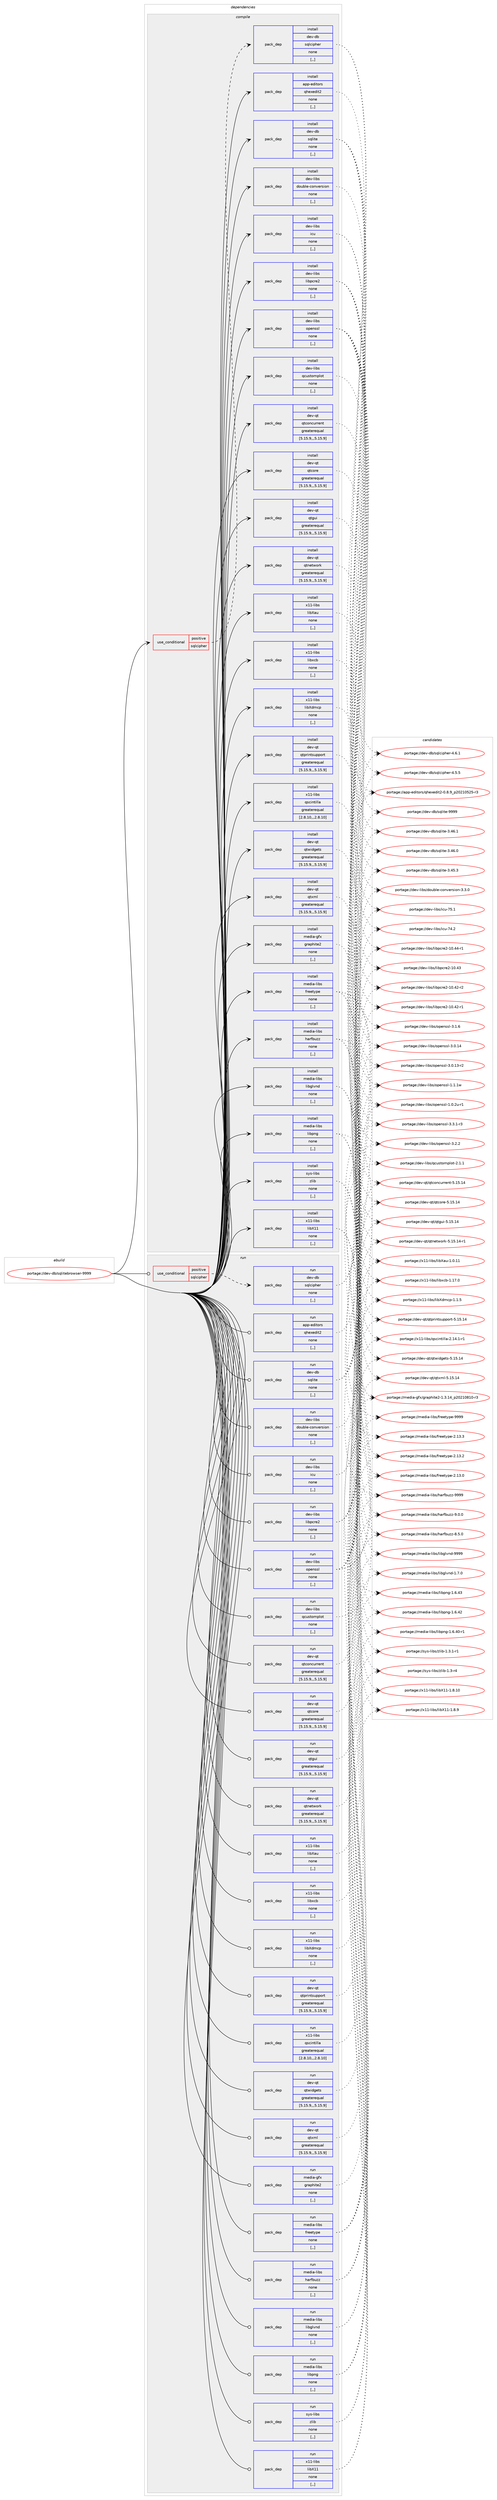 digraph prolog {

# *************
# Graph options
# *************

newrank=true;
concentrate=true;
compound=true;
graph [rankdir=LR,fontname=Helvetica,fontsize=10,ranksep=1.5];#, ranksep=2.5, nodesep=0.2];
edge  [arrowhead=vee];
node  [fontname=Helvetica,fontsize=10];

# **********
# The ebuild
# **********

subgraph cluster_leftcol {
color=gray;
label=<<i>ebuild</i>>;
id [label="portage://dev-db/sqlitebrowser-9999", color=red, width=4, href="../dev-db/sqlitebrowser-9999.svg"];
}

# ****************
# The dependencies
# ****************

subgraph cluster_midcol {
color=gray;
label=<<i>dependencies</i>>;
subgraph cluster_compile {
fillcolor="#eeeeee";
style=filled;
label=<<i>compile</i>>;
subgraph cond148992 {
dependency565095 [label=<<TABLE BORDER="0" CELLBORDER="1" CELLSPACING="0" CELLPADDING="4"><TR><TD ROWSPAN="3" CELLPADDING="10">use_conditional</TD></TR><TR><TD>positive</TD></TR><TR><TD>sqlcipher</TD></TR></TABLE>>, shape=none, color=red];
subgraph pack411555 {
dependency565096 [label=<<TABLE BORDER="0" CELLBORDER="1" CELLSPACING="0" CELLPADDING="4" WIDTH="220"><TR><TD ROWSPAN="6" CELLPADDING="30">pack_dep</TD></TR><TR><TD WIDTH="110">install</TD></TR><TR><TD>dev-db</TD></TR><TR><TD>sqlcipher</TD></TR><TR><TD>none</TD></TR><TR><TD>[,,]</TD></TR></TABLE>>, shape=none, color=blue];
}
dependency565095:e -> dependency565096:w [weight=20,style="dashed",arrowhead="vee"];
}
id:e -> dependency565095:w [weight=20,style="solid",arrowhead="vee"];
subgraph pack411556 {
dependency565097 [label=<<TABLE BORDER="0" CELLBORDER="1" CELLSPACING="0" CELLPADDING="4" WIDTH="220"><TR><TD ROWSPAN="6" CELLPADDING="30">pack_dep</TD></TR><TR><TD WIDTH="110">install</TD></TR><TR><TD>app-editors</TD></TR><TR><TD>qhexedit2</TD></TR><TR><TD>none</TD></TR><TR><TD>[,,]</TD></TR></TABLE>>, shape=none, color=blue];
}
id:e -> dependency565097:w [weight=20,style="solid",arrowhead="vee"];
subgraph pack411557 {
dependency565098 [label=<<TABLE BORDER="0" CELLBORDER="1" CELLSPACING="0" CELLPADDING="4" WIDTH="220"><TR><TD ROWSPAN="6" CELLPADDING="30">pack_dep</TD></TR><TR><TD WIDTH="110">install</TD></TR><TR><TD>dev-db</TD></TR><TR><TD>sqlite</TD></TR><TR><TD>none</TD></TR><TR><TD>[,,]</TD></TR></TABLE>>, shape=none, color=blue];
}
id:e -> dependency565098:w [weight=20,style="solid",arrowhead="vee"];
subgraph pack411558 {
dependency565099 [label=<<TABLE BORDER="0" CELLBORDER="1" CELLSPACING="0" CELLPADDING="4" WIDTH="220"><TR><TD ROWSPAN="6" CELLPADDING="30">pack_dep</TD></TR><TR><TD WIDTH="110">install</TD></TR><TR><TD>dev-libs</TD></TR><TR><TD>double-conversion</TD></TR><TR><TD>none</TD></TR><TR><TD>[,,]</TD></TR></TABLE>>, shape=none, color=blue];
}
id:e -> dependency565099:w [weight=20,style="solid",arrowhead="vee"];
subgraph pack411559 {
dependency565100 [label=<<TABLE BORDER="0" CELLBORDER="1" CELLSPACING="0" CELLPADDING="4" WIDTH="220"><TR><TD ROWSPAN="6" CELLPADDING="30">pack_dep</TD></TR><TR><TD WIDTH="110">install</TD></TR><TR><TD>dev-libs</TD></TR><TR><TD>icu</TD></TR><TR><TD>none</TD></TR><TR><TD>[,,]</TD></TR></TABLE>>, shape=none, color=blue];
}
id:e -> dependency565100:w [weight=20,style="solid",arrowhead="vee"];
subgraph pack411560 {
dependency565101 [label=<<TABLE BORDER="0" CELLBORDER="1" CELLSPACING="0" CELLPADDING="4" WIDTH="220"><TR><TD ROWSPAN="6" CELLPADDING="30">pack_dep</TD></TR><TR><TD WIDTH="110">install</TD></TR><TR><TD>dev-libs</TD></TR><TR><TD>libpcre2</TD></TR><TR><TD>none</TD></TR><TR><TD>[,,]</TD></TR></TABLE>>, shape=none, color=blue];
}
id:e -> dependency565101:w [weight=20,style="solid",arrowhead="vee"];
subgraph pack411561 {
dependency565102 [label=<<TABLE BORDER="0" CELLBORDER="1" CELLSPACING="0" CELLPADDING="4" WIDTH="220"><TR><TD ROWSPAN="6" CELLPADDING="30">pack_dep</TD></TR><TR><TD WIDTH="110">install</TD></TR><TR><TD>dev-libs</TD></TR><TR><TD>openssl</TD></TR><TR><TD>none</TD></TR><TR><TD>[,,]</TD></TR></TABLE>>, shape=none, color=blue];
}
id:e -> dependency565102:w [weight=20,style="solid",arrowhead="vee"];
subgraph pack411562 {
dependency565103 [label=<<TABLE BORDER="0" CELLBORDER="1" CELLSPACING="0" CELLPADDING="4" WIDTH="220"><TR><TD ROWSPAN="6" CELLPADDING="30">pack_dep</TD></TR><TR><TD WIDTH="110">install</TD></TR><TR><TD>dev-libs</TD></TR><TR><TD>qcustomplot</TD></TR><TR><TD>none</TD></TR><TR><TD>[,,]</TD></TR></TABLE>>, shape=none, color=blue];
}
id:e -> dependency565103:w [weight=20,style="solid",arrowhead="vee"];
subgraph pack411563 {
dependency565104 [label=<<TABLE BORDER="0" CELLBORDER="1" CELLSPACING="0" CELLPADDING="4" WIDTH="220"><TR><TD ROWSPAN="6" CELLPADDING="30">pack_dep</TD></TR><TR><TD WIDTH="110">install</TD></TR><TR><TD>dev-qt</TD></TR><TR><TD>qtconcurrent</TD></TR><TR><TD>greaterequal</TD></TR><TR><TD>[5.15.9,,,5.15.9]</TD></TR></TABLE>>, shape=none, color=blue];
}
id:e -> dependency565104:w [weight=20,style="solid",arrowhead="vee"];
subgraph pack411564 {
dependency565105 [label=<<TABLE BORDER="0" CELLBORDER="1" CELLSPACING="0" CELLPADDING="4" WIDTH="220"><TR><TD ROWSPAN="6" CELLPADDING="30">pack_dep</TD></TR><TR><TD WIDTH="110">install</TD></TR><TR><TD>dev-qt</TD></TR><TR><TD>qtcore</TD></TR><TR><TD>greaterequal</TD></TR><TR><TD>[5.15.9,,,5.15.9]</TD></TR></TABLE>>, shape=none, color=blue];
}
id:e -> dependency565105:w [weight=20,style="solid",arrowhead="vee"];
subgraph pack411565 {
dependency565106 [label=<<TABLE BORDER="0" CELLBORDER="1" CELLSPACING="0" CELLPADDING="4" WIDTH="220"><TR><TD ROWSPAN="6" CELLPADDING="30">pack_dep</TD></TR><TR><TD WIDTH="110">install</TD></TR><TR><TD>dev-qt</TD></TR><TR><TD>qtgui</TD></TR><TR><TD>greaterequal</TD></TR><TR><TD>[5.15.9,,,5.15.9]</TD></TR></TABLE>>, shape=none, color=blue];
}
id:e -> dependency565106:w [weight=20,style="solid",arrowhead="vee"];
subgraph pack411566 {
dependency565107 [label=<<TABLE BORDER="0" CELLBORDER="1" CELLSPACING="0" CELLPADDING="4" WIDTH="220"><TR><TD ROWSPAN="6" CELLPADDING="30">pack_dep</TD></TR><TR><TD WIDTH="110">install</TD></TR><TR><TD>dev-qt</TD></TR><TR><TD>qtnetwork</TD></TR><TR><TD>greaterequal</TD></TR><TR><TD>[5.15.9,,,5.15.9]</TD></TR></TABLE>>, shape=none, color=blue];
}
id:e -> dependency565107:w [weight=20,style="solid",arrowhead="vee"];
subgraph pack411567 {
dependency565108 [label=<<TABLE BORDER="0" CELLBORDER="1" CELLSPACING="0" CELLPADDING="4" WIDTH="220"><TR><TD ROWSPAN="6" CELLPADDING="30">pack_dep</TD></TR><TR><TD WIDTH="110">install</TD></TR><TR><TD>dev-qt</TD></TR><TR><TD>qtprintsupport</TD></TR><TR><TD>greaterequal</TD></TR><TR><TD>[5.15.9,,,5.15.9]</TD></TR></TABLE>>, shape=none, color=blue];
}
id:e -> dependency565108:w [weight=20,style="solid",arrowhead="vee"];
subgraph pack411568 {
dependency565109 [label=<<TABLE BORDER="0" CELLBORDER="1" CELLSPACING="0" CELLPADDING="4" WIDTH="220"><TR><TD ROWSPAN="6" CELLPADDING="30">pack_dep</TD></TR><TR><TD WIDTH="110">install</TD></TR><TR><TD>dev-qt</TD></TR><TR><TD>qtwidgets</TD></TR><TR><TD>greaterequal</TD></TR><TR><TD>[5.15.9,,,5.15.9]</TD></TR></TABLE>>, shape=none, color=blue];
}
id:e -> dependency565109:w [weight=20,style="solid",arrowhead="vee"];
subgraph pack411569 {
dependency565110 [label=<<TABLE BORDER="0" CELLBORDER="1" CELLSPACING="0" CELLPADDING="4" WIDTH="220"><TR><TD ROWSPAN="6" CELLPADDING="30">pack_dep</TD></TR><TR><TD WIDTH="110">install</TD></TR><TR><TD>dev-qt</TD></TR><TR><TD>qtxml</TD></TR><TR><TD>greaterequal</TD></TR><TR><TD>[5.15.9,,,5.15.9]</TD></TR></TABLE>>, shape=none, color=blue];
}
id:e -> dependency565110:w [weight=20,style="solid",arrowhead="vee"];
subgraph pack411570 {
dependency565111 [label=<<TABLE BORDER="0" CELLBORDER="1" CELLSPACING="0" CELLPADDING="4" WIDTH="220"><TR><TD ROWSPAN="6" CELLPADDING="30">pack_dep</TD></TR><TR><TD WIDTH="110">install</TD></TR><TR><TD>media-gfx</TD></TR><TR><TD>graphite2</TD></TR><TR><TD>none</TD></TR><TR><TD>[,,]</TD></TR></TABLE>>, shape=none, color=blue];
}
id:e -> dependency565111:w [weight=20,style="solid",arrowhead="vee"];
subgraph pack411571 {
dependency565112 [label=<<TABLE BORDER="0" CELLBORDER="1" CELLSPACING="0" CELLPADDING="4" WIDTH="220"><TR><TD ROWSPAN="6" CELLPADDING="30">pack_dep</TD></TR><TR><TD WIDTH="110">install</TD></TR><TR><TD>media-libs</TD></TR><TR><TD>freetype</TD></TR><TR><TD>none</TD></TR><TR><TD>[,,]</TD></TR></TABLE>>, shape=none, color=blue];
}
id:e -> dependency565112:w [weight=20,style="solid",arrowhead="vee"];
subgraph pack411572 {
dependency565113 [label=<<TABLE BORDER="0" CELLBORDER="1" CELLSPACING="0" CELLPADDING="4" WIDTH="220"><TR><TD ROWSPAN="6" CELLPADDING="30">pack_dep</TD></TR><TR><TD WIDTH="110">install</TD></TR><TR><TD>media-libs</TD></TR><TR><TD>harfbuzz</TD></TR><TR><TD>none</TD></TR><TR><TD>[,,]</TD></TR></TABLE>>, shape=none, color=blue];
}
id:e -> dependency565113:w [weight=20,style="solid",arrowhead="vee"];
subgraph pack411573 {
dependency565114 [label=<<TABLE BORDER="0" CELLBORDER="1" CELLSPACING="0" CELLPADDING="4" WIDTH="220"><TR><TD ROWSPAN="6" CELLPADDING="30">pack_dep</TD></TR><TR><TD WIDTH="110">install</TD></TR><TR><TD>media-libs</TD></TR><TR><TD>libglvnd</TD></TR><TR><TD>none</TD></TR><TR><TD>[,,]</TD></TR></TABLE>>, shape=none, color=blue];
}
id:e -> dependency565114:w [weight=20,style="solid",arrowhead="vee"];
subgraph pack411574 {
dependency565115 [label=<<TABLE BORDER="0" CELLBORDER="1" CELLSPACING="0" CELLPADDING="4" WIDTH="220"><TR><TD ROWSPAN="6" CELLPADDING="30">pack_dep</TD></TR><TR><TD WIDTH="110">install</TD></TR><TR><TD>media-libs</TD></TR><TR><TD>libpng</TD></TR><TR><TD>none</TD></TR><TR><TD>[,,]</TD></TR></TABLE>>, shape=none, color=blue];
}
id:e -> dependency565115:w [weight=20,style="solid",arrowhead="vee"];
subgraph pack411575 {
dependency565116 [label=<<TABLE BORDER="0" CELLBORDER="1" CELLSPACING="0" CELLPADDING="4" WIDTH="220"><TR><TD ROWSPAN="6" CELLPADDING="30">pack_dep</TD></TR><TR><TD WIDTH="110">install</TD></TR><TR><TD>sys-libs</TD></TR><TR><TD>zlib</TD></TR><TR><TD>none</TD></TR><TR><TD>[,,]</TD></TR></TABLE>>, shape=none, color=blue];
}
id:e -> dependency565116:w [weight=20,style="solid",arrowhead="vee"];
subgraph pack411576 {
dependency565117 [label=<<TABLE BORDER="0" CELLBORDER="1" CELLSPACING="0" CELLPADDING="4" WIDTH="220"><TR><TD ROWSPAN="6" CELLPADDING="30">pack_dep</TD></TR><TR><TD WIDTH="110">install</TD></TR><TR><TD>x11-libs</TD></TR><TR><TD>libX11</TD></TR><TR><TD>none</TD></TR><TR><TD>[,,]</TD></TR></TABLE>>, shape=none, color=blue];
}
id:e -> dependency565117:w [weight=20,style="solid",arrowhead="vee"];
subgraph pack411577 {
dependency565118 [label=<<TABLE BORDER="0" CELLBORDER="1" CELLSPACING="0" CELLPADDING="4" WIDTH="220"><TR><TD ROWSPAN="6" CELLPADDING="30">pack_dep</TD></TR><TR><TD WIDTH="110">install</TD></TR><TR><TD>x11-libs</TD></TR><TR><TD>libXau</TD></TR><TR><TD>none</TD></TR><TR><TD>[,,]</TD></TR></TABLE>>, shape=none, color=blue];
}
id:e -> dependency565118:w [weight=20,style="solid",arrowhead="vee"];
subgraph pack411578 {
dependency565119 [label=<<TABLE BORDER="0" CELLBORDER="1" CELLSPACING="0" CELLPADDING="4" WIDTH="220"><TR><TD ROWSPAN="6" CELLPADDING="30">pack_dep</TD></TR><TR><TD WIDTH="110">install</TD></TR><TR><TD>x11-libs</TD></TR><TR><TD>libXdmcp</TD></TR><TR><TD>none</TD></TR><TR><TD>[,,]</TD></TR></TABLE>>, shape=none, color=blue];
}
id:e -> dependency565119:w [weight=20,style="solid",arrowhead="vee"];
subgraph pack411579 {
dependency565120 [label=<<TABLE BORDER="0" CELLBORDER="1" CELLSPACING="0" CELLPADDING="4" WIDTH="220"><TR><TD ROWSPAN="6" CELLPADDING="30">pack_dep</TD></TR><TR><TD WIDTH="110">install</TD></TR><TR><TD>x11-libs</TD></TR><TR><TD>libxcb</TD></TR><TR><TD>none</TD></TR><TR><TD>[,,]</TD></TR></TABLE>>, shape=none, color=blue];
}
id:e -> dependency565120:w [weight=20,style="solid",arrowhead="vee"];
subgraph pack411580 {
dependency565121 [label=<<TABLE BORDER="0" CELLBORDER="1" CELLSPACING="0" CELLPADDING="4" WIDTH="220"><TR><TD ROWSPAN="6" CELLPADDING="30">pack_dep</TD></TR><TR><TD WIDTH="110">install</TD></TR><TR><TD>x11-libs</TD></TR><TR><TD>qscintilla</TD></TR><TR><TD>greaterequal</TD></TR><TR><TD>[2.8.10,,,2.8.10]</TD></TR></TABLE>>, shape=none, color=blue];
}
id:e -> dependency565121:w [weight=20,style="solid",arrowhead="vee"];
}
subgraph cluster_compileandrun {
fillcolor="#eeeeee";
style=filled;
label=<<i>compile and run</i>>;
}
subgraph cluster_run {
fillcolor="#eeeeee";
style=filled;
label=<<i>run</i>>;
subgraph cond148993 {
dependency565122 [label=<<TABLE BORDER="0" CELLBORDER="1" CELLSPACING="0" CELLPADDING="4"><TR><TD ROWSPAN="3" CELLPADDING="10">use_conditional</TD></TR><TR><TD>positive</TD></TR><TR><TD>sqlcipher</TD></TR></TABLE>>, shape=none, color=red];
subgraph pack411581 {
dependency565123 [label=<<TABLE BORDER="0" CELLBORDER="1" CELLSPACING="0" CELLPADDING="4" WIDTH="220"><TR><TD ROWSPAN="6" CELLPADDING="30">pack_dep</TD></TR><TR><TD WIDTH="110">run</TD></TR><TR><TD>dev-db</TD></TR><TR><TD>sqlcipher</TD></TR><TR><TD>none</TD></TR><TR><TD>[,,]</TD></TR></TABLE>>, shape=none, color=blue];
}
dependency565122:e -> dependency565123:w [weight=20,style="dashed",arrowhead="vee"];
}
id:e -> dependency565122:w [weight=20,style="solid",arrowhead="odot"];
subgraph pack411582 {
dependency565124 [label=<<TABLE BORDER="0" CELLBORDER="1" CELLSPACING="0" CELLPADDING="4" WIDTH="220"><TR><TD ROWSPAN="6" CELLPADDING="30">pack_dep</TD></TR><TR><TD WIDTH="110">run</TD></TR><TR><TD>app-editors</TD></TR><TR><TD>qhexedit2</TD></TR><TR><TD>none</TD></TR><TR><TD>[,,]</TD></TR></TABLE>>, shape=none, color=blue];
}
id:e -> dependency565124:w [weight=20,style="solid",arrowhead="odot"];
subgraph pack411583 {
dependency565125 [label=<<TABLE BORDER="0" CELLBORDER="1" CELLSPACING="0" CELLPADDING="4" WIDTH="220"><TR><TD ROWSPAN="6" CELLPADDING="30">pack_dep</TD></TR><TR><TD WIDTH="110">run</TD></TR><TR><TD>dev-db</TD></TR><TR><TD>sqlite</TD></TR><TR><TD>none</TD></TR><TR><TD>[,,]</TD></TR></TABLE>>, shape=none, color=blue];
}
id:e -> dependency565125:w [weight=20,style="solid",arrowhead="odot"];
subgraph pack411584 {
dependency565126 [label=<<TABLE BORDER="0" CELLBORDER="1" CELLSPACING="0" CELLPADDING="4" WIDTH="220"><TR><TD ROWSPAN="6" CELLPADDING="30">pack_dep</TD></TR><TR><TD WIDTH="110">run</TD></TR><TR><TD>dev-libs</TD></TR><TR><TD>double-conversion</TD></TR><TR><TD>none</TD></TR><TR><TD>[,,]</TD></TR></TABLE>>, shape=none, color=blue];
}
id:e -> dependency565126:w [weight=20,style="solid",arrowhead="odot"];
subgraph pack411585 {
dependency565127 [label=<<TABLE BORDER="0" CELLBORDER="1" CELLSPACING="0" CELLPADDING="4" WIDTH="220"><TR><TD ROWSPAN="6" CELLPADDING="30">pack_dep</TD></TR><TR><TD WIDTH="110">run</TD></TR><TR><TD>dev-libs</TD></TR><TR><TD>icu</TD></TR><TR><TD>none</TD></TR><TR><TD>[,,]</TD></TR></TABLE>>, shape=none, color=blue];
}
id:e -> dependency565127:w [weight=20,style="solid",arrowhead="odot"];
subgraph pack411586 {
dependency565128 [label=<<TABLE BORDER="0" CELLBORDER="1" CELLSPACING="0" CELLPADDING="4" WIDTH="220"><TR><TD ROWSPAN="6" CELLPADDING="30">pack_dep</TD></TR><TR><TD WIDTH="110">run</TD></TR><TR><TD>dev-libs</TD></TR><TR><TD>libpcre2</TD></TR><TR><TD>none</TD></TR><TR><TD>[,,]</TD></TR></TABLE>>, shape=none, color=blue];
}
id:e -> dependency565128:w [weight=20,style="solid",arrowhead="odot"];
subgraph pack411587 {
dependency565129 [label=<<TABLE BORDER="0" CELLBORDER="1" CELLSPACING="0" CELLPADDING="4" WIDTH="220"><TR><TD ROWSPAN="6" CELLPADDING="30">pack_dep</TD></TR><TR><TD WIDTH="110">run</TD></TR><TR><TD>dev-libs</TD></TR><TR><TD>openssl</TD></TR><TR><TD>none</TD></TR><TR><TD>[,,]</TD></TR></TABLE>>, shape=none, color=blue];
}
id:e -> dependency565129:w [weight=20,style="solid",arrowhead="odot"];
subgraph pack411588 {
dependency565130 [label=<<TABLE BORDER="0" CELLBORDER="1" CELLSPACING="0" CELLPADDING="4" WIDTH="220"><TR><TD ROWSPAN="6" CELLPADDING="30">pack_dep</TD></TR><TR><TD WIDTH="110">run</TD></TR><TR><TD>dev-libs</TD></TR><TR><TD>qcustomplot</TD></TR><TR><TD>none</TD></TR><TR><TD>[,,]</TD></TR></TABLE>>, shape=none, color=blue];
}
id:e -> dependency565130:w [weight=20,style="solid",arrowhead="odot"];
subgraph pack411589 {
dependency565131 [label=<<TABLE BORDER="0" CELLBORDER="1" CELLSPACING="0" CELLPADDING="4" WIDTH="220"><TR><TD ROWSPAN="6" CELLPADDING="30">pack_dep</TD></TR><TR><TD WIDTH="110">run</TD></TR><TR><TD>dev-qt</TD></TR><TR><TD>qtconcurrent</TD></TR><TR><TD>greaterequal</TD></TR><TR><TD>[5.15.9,,,5.15.9]</TD></TR></TABLE>>, shape=none, color=blue];
}
id:e -> dependency565131:w [weight=20,style="solid",arrowhead="odot"];
subgraph pack411590 {
dependency565132 [label=<<TABLE BORDER="0" CELLBORDER="1" CELLSPACING="0" CELLPADDING="4" WIDTH="220"><TR><TD ROWSPAN="6" CELLPADDING="30">pack_dep</TD></TR><TR><TD WIDTH="110">run</TD></TR><TR><TD>dev-qt</TD></TR><TR><TD>qtcore</TD></TR><TR><TD>greaterequal</TD></TR><TR><TD>[5.15.9,,,5.15.9]</TD></TR></TABLE>>, shape=none, color=blue];
}
id:e -> dependency565132:w [weight=20,style="solid",arrowhead="odot"];
subgraph pack411591 {
dependency565133 [label=<<TABLE BORDER="0" CELLBORDER="1" CELLSPACING="0" CELLPADDING="4" WIDTH="220"><TR><TD ROWSPAN="6" CELLPADDING="30">pack_dep</TD></TR><TR><TD WIDTH="110">run</TD></TR><TR><TD>dev-qt</TD></TR><TR><TD>qtgui</TD></TR><TR><TD>greaterequal</TD></TR><TR><TD>[5.15.9,,,5.15.9]</TD></TR></TABLE>>, shape=none, color=blue];
}
id:e -> dependency565133:w [weight=20,style="solid",arrowhead="odot"];
subgraph pack411592 {
dependency565134 [label=<<TABLE BORDER="0" CELLBORDER="1" CELLSPACING="0" CELLPADDING="4" WIDTH="220"><TR><TD ROWSPAN="6" CELLPADDING="30">pack_dep</TD></TR><TR><TD WIDTH="110">run</TD></TR><TR><TD>dev-qt</TD></TR><TR><TD>qtnetwork</TD></TR><TR><TD>greaterequal</TD></TR><TR><TD>[5.15.9,,,5.15.9]</TD></TR></TABLE>>, shape=none, color=blue];
}
id:e -> dependency565134:w [weight=20,style="solid",arrowhead="odot"];
subgraph pack411593 {
dependency565135 [label=<<TABLE BORDER="0" CELLBORDER="1" CELLSPACING="0" CELLPADDING="4" WIDTH="220"><TR><TD ROWSPAN="6" CELLPADDING="30">pack_dep</TD></TR><TR><TD WIDTH="110">run</TD></TR><TR><TD>dev-qt</TD></TR><TR><TD>qtprintsupport</TD></TR><TR><TD>greaterequal</TD></TR><TR><TD>[5.15.9,,,5.15.9]</TD></TR></TABLE>>, shape=none, color=blue];
}
id:e -> dependency565135:w [weight=20,style="solid",arrowhead="odot"];
subgraph pack411594 {
dependency565136 [label=<<TABLE BORDER="0" CELLBORDER="1" CELLSPACING="0" CELLPADDING="4" WIDTH="220"><TR><TD ROWSPAN="6" CELLPADDING="30">pack_dep</TD></TR><TR><TD WIDTH="110">run</TD></TR><TR><TD>dev-qt</TD></TR><TR><TD>qtwidgets</TD></TR><TR><TD>greaterequal</TD></TR><TR><TD>[5.15.9,,,5.15.9]</TD></TR></TABLE>>, shape=none, color=blue];
}
id:e -> dependency565136:w [weight=20,style="solid",arrowhead="odot"];
subgraph pack411595 {
dependency565137 [label=<<TABLE BORDER="0" CELLBORDER="1" CELLSPACING="0" CELLPADDING="4" WIDTH="220"><TR><TD ROWSPAN="6" CELLPADDING="30">pack_dep</TD></TR><TR><TD WIDTH="110">run</TD></TR><TR><TD>dev-qt</TD></TR><TR><TD>qtxml</TD></TR><TR><TD>greaterequal</TD></TR><TR><TD>[5.15.9,,,5.15.9]</TD></TR></TABLE>>, shape=none, color=blue];
}
id:e -> dependency565137:w [weight=20,style="solid",arrowhead="odot"];
subgraph pack411596 {
dependency565138 [label=<<TABLE BORDER="0" CELLBORDER="1" CELLSPACING="0" CELLPADDING="4" WIDTH="220"><TR><TD ROWSPAN="6" CELLPADDING="30">pack_dep</TD></TR><TR><TD WIDTH="110">run</TD></TR><TR><TD>media-gfx</TD></TR><TR><TD>graphite2</TD></TR><TR><TD>none</TD></TR><TR><TD>[,,]</TD></TR></TABLE>>, shape=none, color=blue];
}
id:e -> dependency565138:w [weight=20,style="solid",arrowhead="odot"];
subgraph pack411597 {
dependency565139 [label=<<TABLE BORDER="0" CELLBORDER="1" CELLSPACING="0" CELLPADDING="4" WIDTH="220"><TR><TD ROWSPAN="6" CELLPADDING="30">pack_dep</TD></TR><TR><TD WIDTH="110">run</TD></TR><TR><TD>media-libs</TD></TR><TR><TD>freetype</TD></TR><TR><TD>none</TD></TR><TR><TD>[,,]</TD></TR></TABLE>>, shape=none, color=blue];
}
id:e -> dependency565139:w [weight=20,style="solid",arrowhead="odot"];
subgraph pack411598 {
dependency565140 [label=<<TABLE BORDER="0" CELLBORDER="1" CELLSPACING="0" CELLPADDING="4" WIDTH="220"><TR><TD ROWSPAN="6" CELLPADDING="30">pack_dep</TD></TR><TR><TD WIDTH="110">run</TD></TR><TR><TD>media-libs</TD></TR><TR><TD>harfbuzz</TD></TR><TR><TD>none</TD></TR><TR><TD>[,,]</TD></TR></TABLE>>, shape=none, color=blue];
}
id:e -> dependency565140:w [weight=20,style="solid",arrowhead="odot"];
subgraph pack411599 {
dependency565141 [label=<<TABLE BORDER="0" CELLBORDER="1" CELLSPACING="0" CELLPADDING="4" WIDTH="220"><TR><TD ROWSPAN="6" CELLPADDING="30">pack_dep</TD></TR><TR><TD WIDTH="110">run</TD></TR><TR><TD>media-libs</TD></TR><TR><TD>libglvnd</TD></TR><TR><TD>none</TD></TR><TR><TD>[,,]</TD></TR></TABLE>>, shape=none, color=blue];
}
id:e -> dependency565141:w [weight=20,style="solid",arrowhead="odot"];
subgraph pack411600 {
dependency565142 [label=<<TABLE BORDER="0" CELLBORDER="1" CELLSPACING="0" CELLPADDING="4" WIDTH="220"><TR><TD ROWSPAN="6" CELLPADDING="30">pack_dep</TD></TR><TR><TD WIDTH="110">run</TD></TR><TR><TD>media-libs</TD></TR><TR><TD>libpng</TD></TR><TR><TD>none</TD></TR><TR><TD>[,,]</TD></TR></TABLE>>, shape=none, color=blue];
}
id:e -> dependency565142:w [weight=20,style="solid",arrowhead="odot"];
subgraph pack411601 {
dependency565143 [label=<<TABLE BORDER="0" CELLBORDER="1" CELLSPACING="0" CELLPADDING="4" WIDTH="220"><TR><TD ROWSPAN="6" CELLPADDING="30">pack_dep</TD></TR><TR><TD WIDTH="110">run</TD></TR><TR><TD>sys-libs</TD></TR><TR><TD>zlib</TD></TR><TR><TD>none</TD></TR><TR><TD>[,,]</TD></TR></TABLE>>, shape=none, color=blue];
}
id:e -> dependency565143:w [weight=20,style="solid",arrowhead="odot"];
subgraph pack411602 {
dependency565144 [label=<<TABLE BORDER="0" CELLBORDER="1" CELLSPACING="0" CELLPADDING="4" WIDTH="220"><TR><TD ROWSPAN="6" CELLPADDING="30">pack_dep</TD></TR><TR><TD WIDTH="110">run</TD></TR><TR><TD>x11-libs</TD></TR><TR><TD>libX11</TD></TR><TR><TD>none</TD></TR><TR><TD>[,,]</TD></TR></TABLE>>, shape=none, color=blue];
}
id:e -> dependency565144:w [weight=20,style="solid",arrowhead="odot"];
subgraph pack411603 {
dependency565145 [label=<<TABLE BORDER="0" CELLBORDER="1" CELLSPACING="0" CELLPADDING="4" WIDTH="220"><TR><TD ROWSPAN="6" CELLPADDING="30">pack_dep</TD></TR><TR><TD WIDTH="110">run</TD></TR><TR><TD>x11-libs</TD></TR><TR><TD>libXau</TD></TR><TR><TD>none</TD></TR><TR><TD>[,,]</TD></TR></TABLE>>, shape=none, color=blue];
}
id:e -> dependency565145:w [weight=20,style="solid",arrowhead="odot"];
subgraph pack411604 {
dependency565146 [label=<<TABLE BORDER="0" CELLBORDER="1" CELLSPACING="0" CELLPADDING="4" WIDTH="220"><TR><TD ROWSPAN="6" CELLPADDING="30">pack_dep</TD></TR><TR><TD WIDTH="110">run</TD></TR><TR><TD>x11-libs</TD></TR><TR><TD>libXdmcp</TD></TR><TR><TD>none</TD></TR><TR><TD>[,,]</TD></TR></TABLE>>, shape=none, color=blue];
}
id:e -> dependency565146:w [weight=20,style="solid",arrowhead="odot"];
subgraph pack411605 {
dependency565147 [label=<<TABLE BORDER="0" CELLBORDER="1" CELLSPACING="0" CELLPADDING="4" WIDTH="220"><TR><TD ROWSPAN="6" CELLPADDING="30">pack_dep</TD></TR><TR><TD WIDTH="110">run</TD></TR><TR><TD>x11-libs</TD></TR><TR><TD>libxcb</TD></TR><TR><TD>none</TD></TR><TR><TD>[,,]</TD></TR></TABLE>>, shape=none, color=blue];
}
id:e -> dependency565147:w [weight=20,style="solid",arrowhead="odot"];
subgraph pack411606 {
dependency565148 [label=<<TABLE BORDER="0" CELLBORDER="1" CELLSPACING="0" CELLPADDING="4" WIDTH="220"><TR><TD ROWSPAN="6" CELLPADDING="30">pack_dep</TD></TR><TR><TD WIDTH="110">run</TD></TR><TR><TD>x11-libs</TD></TR><TR><TD>qscintilla</TD></TR><TR><TD>greaterequal</TD></TR><TR><TD>[2.8.10,,,2.8.10]</TD></TR></TABLE>>, shape=none, color=blue];
}
id:e -> dependency565148:w [weight=20,style="solid",arrowhead="odot"];
}
}

# **************
# The candidates
# **************

subgraph cluster_choices {
rank=same;
color=gray;
label=<<i>candidates</i>>;

subgraph choice411555 {
color=black;
nodesep=1;
choice10010111845100984711511310899105112104101114455246544649 [label="portage://dev-db/sqlcipher-4.6.1", color=red, width=4,href="../dev-db/sqlcipher-4.6.1.svg"];
choice10010111845100984711511310899105112104101114455246534653 [label="portage://dev-db/sqlcipher-4.5.5", color=red, width=4,href="../dev-db/sqlcipher-4.5.5.svg"];
dependency565096:e -> choice10010111845100984711511310899105112104101114455246544649:w [style=dotted,weight="100"];
dependency565096:e -> choice10010111845100984711511310899105112104101114455246534653:w [style=dotted,weight="100"];
}
subgraph choice411556 {
color=black;
nodesep=1;
choice971121124510110010511611111411547113104101120101100105116504548465646579511250485049485350534511451 [label="portage://app-editors/qhexedit2-0.8.9_p20210525-r3", color=red, width=4,href="../app-editors/qhexedit2-0.8.9_p20210525-r3.svg"];
dependency565097:e -> choice971121124510110010511611111411547113104101120101100105116504548465646579511250485049485350534511451:w [style=dotted,weight="100"];
}
subgraph choice411557 {
color=black;
nodesep=1;
choice1001011184510098471151131081051161014557575757 [label="portage://dev-db/sqlite-9999", color=red, width=4,href="../dev-db/sqlite-9999.svg"];
choice10010111845100984711511310810511610145514652544649 [label="portage://dev-db/sqlite-3.46.1", color=red, width=4,href="../dev-db/sqlite-3.46.1.svg"];
choice10010111845100984711511310810511610145514652544648 [label="portage://dev-db/sqlite-3.46.0", color=red, width=4,href="../dev-db/sqlite-3.46.0.svg"];
choice10010111845100984711511310810511610145514652534651 [label="portage://dev-db/sqlite-3.45.3", color=red, width=4,href="../dev-db/sqlite-3.45.3.svg"];
dependency565098:e -> choice1001011184510098471151131081051161014557575757:w [style=dotted,weight="100"];
dependency565098:e -> choice10010111845100984711511310810511610145514652544649:w [style=dotted,weight="100"];
dependency565098:e -> choice10010111845100984711511310810511610145514652544648:w [style=dotted,weight="100"];
dependency565098:e -> choice10010111845100984711511310810511610145514652534651:w [style=dotted,weight="100"];
}
subgraph choice411558 {
color=black;
nodesep=1;
choice100101118451081059811547100111117981081014599111110118101114115105111110455146514648 [label="portage://dev-libs/double-conversion-3.3.0", color=red, width=4,href="../dev-libs/double-conversion-3.3.0.svg"];
dependency565099:e -> choice100101118451081059811547100111117981081014599111110118101114115105111110455146514648:w [style=dotted,weight="100"];
}
subgraph choice411559 {
color=black;
nodesep=1;
choice100101118451081059811547105991174555534649 [label="portage://dev-libs/icu-75.1", color=red, width=4,href="../dev-libs/icu-75.1.svg"];
choice100101118451081059811547105991174555524650 [label="portage://dev-libs/icu-74.2", color=red, width=4,href="../dev-libs/icu-74.2.svg"];
dependency565100:e -> choice100101118451081059811547105991174555534649:w [style=dotted,weight="100"];
dependency565100:e -> choice100101118451081059811547105991174555524650:w [style=dotted,weight="100"];
}
subgraph choice411560 {
color=black;
nodesep=1;
choice1001011184510810598115471081059811299114101504549484652524511449 [label="portage://dev-libs/libpcre2-10.44-r1", color=red, width=4,href="../dev-libs/libpcre2-10.44-r1.svg"];
choice100101118451081059811547108105981129911410150454948465251 [label="portage://dev-libs/libpcre2-10.43", color=red, width=4,href="../dev-libs/libpcre2-10.43.svg"];
choice1001011184510810598115471081059811299114101504549484652504511450 [label="portage://dev-libs/libpcre2-10.42-r2", color=red, width=4,href="../dev-libs/libpcre2-10.42-r2.svg"];
choice1001011184510810598115471081059811299114101504549484652504511449 [label="portage://dev-libs/libpcre2-10.42-r1", color=red, width=4,href="../dev-libs/libpcre2-10.42-r1.svg"];
dependency565101:e -> choice1001011184510810598115471081059811299114101504549484652524511449:w [style=dotted,weight="100"];
dependency565101:e -> choice100101118451081059811547108105981129911410150454948465251:w [style=dotted,weight="100"];
dependency565101:e -> choice1001011184510810598115471081059811299114101504549484652504511450:w [style=dotted,weight="100"];
dependency565101:e -> choice1001011184510810598115471081059811299114101504549484652504511449:w [style=dotted,weight="100"];
}
subgraph choice411561 {
color=black;
nodesep=1;
choice1001011184510810598115471111121011101151151084551465146494511451 [label="portage://dev-libs/openssl-3.3.1-r3", color=red, width=4,href="../dev-libs/openssl-3.3.1-r3.svg"];
choice100101118451081059811547111112101110115115108455146504650 [label="portage://dev-libs/openssl-3.2.2", color=red, width=4,href="../dev-libs/openssl-3.2.2.svg"];
choice100101118451081059811547111112101110115115108455146494654 [label="portage://dev-libs/openssl-3.1.6", color=red, width=4,href="../dev-libs/openssl-3.1.6.svg"];
choice10010111845108105981154711111210111011511510845514648464952 [label="portage://dev-libs/openssl-3.0.14", color=red, width=4,href="../dev-libs/openssl-3.0.14.svg"];
choice100101118451081059811547111112101110115115108455146484649514511450 [label="portage://dev-libs/openssl-3.0.13-r2", color=red, width=4,href="../dev-libs/openssl-3.0.13-r2.svg"];
choice100101118451081059811547111112101110115115108454946494649119 [label="portage://dev-libs/openssl-1.1.1w", color=red, width=4,href="../dev-libs/openssl-1.1.1w.svg"];
choice1001011184510810598115471111121011101151151084549464846501174511449 [label="portage://dev-libs/openssl-1.0.2u-r1", color=red, width=4,href="../dev-libs/openssl-1.0.2u-r1.svg"];
dependency565102:e -> choice1001011184510810598115471111121011101151151084551465146494511451:w [style=dotted,weight="100"];
dependency565102:e -> choice100101118451081059811547111112101110115115108455146504650:w [style=dotted,weight="100"];
dependency565102:e -> choice100101118451081059811547111112101110115115108455146494654:w [style=dotted,weight="100"];
dependency565102:e -> choice10010111845108105981154711111210111011511510845514648464952:w [style=dotted,weight="100"];
dependency565102:e -> choice100101118451081059811547111112101110115115108455146484649514511450:w [style=dotted,weight="100"];
dependency565102:e -> choice100101118451081059811547111112101110115115108454946494649119:w [style=dotted,weight="100"];
dependency565102:e -> choice1001011184510810598115471111121011101151151084549464846501174511449:w [style=dotted,weight="100"];
}
subgraph choice411562 {
color=black;
nodesep=1;
choice10010111845108105981154711399117115116111109112108111116455046494649 [label="portage://dev-libs/qcustomplot-2.1.1", color=red, width=4,href="../dev-libs/qcustomplot-2.1.1.svg"];
dependency565103:e -> choice10010111845108105981154711399117115116111109112108111116455046494649:w [style=dotted,weight="100"];
}
subgraph choice411563 {
color=black;
nodesep=1;
choice100101118451131164711311699111110991171141141011101164553464953464952 [label="portage://dev-qt/qtconcurrent-5.15.14", color=red, width=4,href="../dev-qt/qtconcurrent-5.15.14.svg"];
dependency565104:e -> choice100101118451131164711311699111110991171141141011101164553464953464952:w [style=dotted,weight="100"];
}
subgraph choice411564 {
color=black;
nodesep=1;
choice1001011184511311647113116991111141014553464953464952 [label="portage://dev-qt/qtcore-5.15.14", color=red, width=4,href="../dev-qt/qtcore-5.15.14.svg"];
dependency565105:e -> choice1001011184511311647113116991111141014553464953464952:w [style=dotted,weight="100"];
}
subgraph choice411565 {
color=black;
nodesep=1;
choice10010111845113116471131161031171054553464953464952 [label="portage://dev-qt/qtgui-5.15.14", color=red, width=4,href="../dev-qt/qtgui-5.15.14.svg"];
dependency565106:e -> choice10010111845113116471131161031171054553464953464952:w [style=dotted,weight="100"];
}
subgraph choice411566 {
color=black;
nodesep=1;
choice100101118451131164711311611010111611911111410745534649534649524511449 [label="portage://dev-qt/qtnetwork-5.15.14-r1", color=red, width=4,href="../dev-qt/qtnetwork-5.15.14-r1.svg"];
dependency565107:e -> choice100101118451131164711311611010111611911111410745534649534649524511449:w [style=dotted,weight="100"];
}
subgraph choice411567 {
color=black;
nodesep=1;
choice10010111845113116471131161121141051101161151171121121111141164553464953464952 [label="portage://dev-qt/qtprintsupport-5.15.14", color=red, width=4,href="../dev-qt/qtprintsupport-5.15.14.svg"];
dependency565108:e -> choice10010111845113116471131161121141051101161151171121121111141164553464953464952:w [style=dotted,weight="100"];
}
subgraph choice411568 {
color=black;
nodesep=1;
choice10010111845113116471131161191051001031011161154553464953464952 [label="portage://dev-qt/qtwidgets-5.15.14", color=red, width=4,href="../dev-qt/qtwidgets-5.15.14.svg"];
dependency565109:e -> choice10010111845113116471131161191051001031011161154553464953464952:w [style=dotted,weight="100"];
}
subgraph choice411569 {
color=black;
nodesep=1;
choice10010111845113116471131161201091084553464953464952 [label="portage://dev-qt/qtxml-5.15.14", color=red, width=4,href="../dev-qt/qtxml-5.15.14.svg"];
dependency565110:e -> choice10010111845113116471131161201091084553464953464952:w [style=dotted,weight="100"];
}
subgraph choice411570 {
color=black;
nodesep=1;
choice1091011001059745103102120471031149711210410511610150454946514649529511250485049485649484511451 [label="portage://media-gfx/graphite2-1.3.14_p20210810-r3", color=red, width=4,href="../media-gfx/graphite2-1.3.14_p20210810-r3.svg"];
dependency565111:e -> choice1091011001059745103102120471031149711210410511610150454946514649529511250485049485649484511451:w [style=dotted,weight="100"];
}
subgraph choice411571 {
color=black;
nodesep=1;
choice109101100105974510810598115471021141011011161211121014557575757 [label="portage://media-libs/freetype-9999", color=red, width=4,href="../media-libs/freetype-9999.svg"];
choice1091011001059745108105981154710211410110111612111210145504649514651 [label="portage://media-libs/freetype-2.13.3", color=red, width=4,href="../media-libs/freetype-2.13.3.svg"];
choice1091011001059745108105981154710211410110111612111210145504649514650 [label="portage://media-libs/freetype-2.13.2", color=red, width=4,href="../media-libs/freetype-2.13.2.svg"];
choice1091011001059745108105981154710211410110111612111210145504649514648 [label="portage://media-libs/freetype-2.13.0", color=red, width=4,href="../media-libs/freetype-2.13.0.svg"];
dependency565112:e -> choice109101100105974510810598115471021141011011161211121014557575757:w [style=dotted,weight="100"];
dependency565112:e -> choice1091011001059745108105981154710211410110111612111210145504649514651:w [style=dotted,weight="100"];
dependency565112:e -> choice1091011001059745108105981154710211410110111612111210145504649514650:w [style=dotted,weight="100"];
dependency565112:e -> choice1091011001059745108105981154710211410110111612111210145504649514648:w [style=dotted,weight="100"];
}
subgraph choice411572 {
color=black;
nodesep=1;
choice1091011001059745108105981154710497114102981171221224557575757 [label="portage://media-libs/harfbuzz-9999", color=red, width=4,href="../media-libs/harfbuzz-9999.svg"];
choice109101100105974510810598115471049711410298117122122455746484648 [label="portage://media-libs/harfbuzz-9.0.0", color=red, width=4,href="../media-libs/harfbuzz-9.0.0.svg"];
choice109101100105974510810598115471049711410298117122122455646534648 [label="portage://media-libs/harfbuzz-8.5.0", color=red, width=4,href="../media-libs/harfbuzz-8.5.0.svg"];
dependency565113:e -> choice1091011001059745108105981154710497114102981171221224557575757:w [style=dotted,weight="100"];
dependency565113:e -> choice109101100105974510810598115471049711410298117122122455746484648:w [style=dotted,weight="100"];
dependency565113:e -> choice109101100105974510810598115471049711410298117122122455646534648:w [style=dotted,weight="100"];
}
subgraph choice411573 {
color=black;
nodesep=1;
choice10910110010597451081059811547108105981031081181101004557575757 [label="portage://media-libs/libglvnd-9999", color=red, width=4,href="../media-libs/libglvnd-9999.svg"];
choice1091011001059745108105981154710810598103108118110100454946554648 [label="portage://media-libs/libglvnd-1.7.0", color=red, width=4,href="../media-libs/libglvnd-1.7.0.svg"];
dependency565114:e -> choice10910110010597451081059811547108105981031081181101004557575757:w [style=dotted,weight="100"];
dependency565114:e -> choice1091011001059745108105981154710810598103108118110100454946554648:w [style=dotted,weight="100"];
}
subgraph choice411574 {
color=black;
nodesep=1;
choice109101100105974510810598115471081059811211010345494654465251 [label="portage://media-libs/libpng-1.6.43", color=red, width=4,href="../media-libs/libpng-1.6.43.svg"];
choice109101100105974510810598115471081059811211010345494654465250 [label="portage://media-libs/libpng-1.6.42", color=red, width=4,href="../media-libs/libpng-1.6.42.svg"];
choice1091011001059745108105981154710810598112110103454946544652484511449 [label="portage://media-libs/libpng-1.6.40-r1", color=red, width=4,href="../media-libs/libpng-1.6.40-r1.svg"];
dependency565115:e -> choice109101100105974510810598115471081059811211010345494654465251:w [style=dotted,weight="100"];
dependency565115:e -> choice109101100105974510810598115471081059811211010345494654465250:w [style=dotted,weight="100"];
dependency565115:e -> choice1091011001059745108105981154710810598112110103454946544652484511449:w [style=dotted,weight="100"];
}
subgraph choice411575 {
color=black;
nodesep=1;
choice115121115451081059811547122108105984549465146494511449 [label="portage://sys-libs/zlib-1.3.1-r1", color=red, width=4,href="../sys-libs/zlib-1.3.1-r1.svg"];
choice11512111545108105981154712210810598454946514511452 [label="portage://sys-libs/zlib-1.3-r4", color=red, width=4,href="../sys-libs/zlib-1.3-r4.svg"];
dependency565116:e -> choice115121115451081059811547122108105984549465146494511449:w [style=dotted,weight="100"];
dependency565116:e -> choice11512111545108105981154712210810598454946514511452:w [style=dotted,weight="100"];
}
subgraph choice411576 {
color=black;
nodesep=1;
choice12049494510810598115471081059888494945494656464948 [label="portage://x11-libs/libX11-1.8.10", color=red, width=4,href="../x11-libs/libX11-1.8.10.svg"];
choice120494945108105981154710810598884949454946564657 [label="portage://x11-libs/libX11-1.8.9", color=red, width=4,href="../x11-libs/libX11-1.8.9.svg"];
dependency565117:e -> choice12049494510810598115471081059888494945494656464948:w [style=dotted,weight="100"];
dependency565117:e -> choice120494945108105981154710810598884949454946564657:w [style=dotted,weight="100"];
}
subgraph choice411577 {
color=black;
nodesep=1;
choice120494945108105981154710810598889711745494648464949 [label="portage://x11-libs/libXau-1.0.11", color=red, width=4,href="../x11-libs/libXau-1.0.11.svg"];
dependency565118:e -> choice120494945108105981154710810598889711745494648464949:w [style=dotted,weight="100"];
}
subgraph choice411578 {
color=black;
nodesep=1;
choice1204949451081059811547108105988810010999112454946494653 [label="portage://x11-libs/libXdmcp-1.1.5", color=red, width=4,href="../x11-libs/libXdmcp-1.1.5.svg"];
dependency565119:e -> choice1204949451081059811547108105988810010999112454946494653:w [style=dotted,weight="100"];
}
subgraph choice411579 {
color=black;
nodesep=1;
choice120494945108105981154710810598120999845494649554648 [label="portage://x11-libs/libxcb-1.17.0", color=red, width=4,href="../x11-libs/libxcb-1.17.0.svg"];
dependency565120:e -> choice120494945108105981154710810598120999845494649554648:w [style=dotted,weight="100"];
}
subgraph choice411580 {
color=black;
nodesep=1;
choice12049494510810598115471131159910511011610510810897455046495246494511449 [label="portage://x11-libs/qscintilla-2.14.1-r1", color=red, width=4,href="../x11-libs/qscintilla-2.14.1-r1.svg"];
dependency565121:e -> choice12049494510810598115471131159910511011610510810897455046495246494511449:w [style=dotted,weight="100"];
}
subgraph choice411581 {
color=black;
nodesep=1;
choice10010111845100984711511310899105112104101114455246544649 [label="portage://dev-db/sqlcipher-4.6.1", color=red, width=4,href="../dev-db/sqlcipher-4.6.1.svg"];
choice10010111845100984711511310899105112104101114455246534653 [label="portage://dev-db/sqlcipher-4.5.5", color=red, width=4,href="../dev-db/sqlcipher-4.5.5.svg"];
dependency565123:e -> choice10010111845100984711511310899105112104101114455246544649:w [style=dotted,weight="100"];
dependency565123:e -> choice10010111845100984711511310899105112104101114455246534653:w [style=dotted,weight="100"];
}
subgraph choice411582 {
color=black;
nodesep=1;
choice971121124510110010511611111411547113104101120101100105116504548465646579511250485049485350534511451 [label="portage://app-editors/qhexedit2-0.8.9_p20210525-r3", color=red, width=4,href="../app-editors/qhexedit2-0.8.9_p20210525-r3.svg"];
dependency565124:e -> choice971121124510110010511611111411547113104101120101100105116504548465646579511250485049485350534511451:w [style=dotted,weight="100"];
}
subgraph choice411583 {
color=black;
nodesep=1;
choice1001011184510098471151131081051161014557575757 [label="portage://dev-db/sqlite-9999", color=red, width=4,href="../dev-db/sqlite-9999.svg"];
choice10010111845100984711511310810511610145514652544649 [label="portage://dev-db/sqlite-3.46.1", color=red, width=4,href="../dev-db/sqlite-3.46.1.svg"];
choice10010111845100984711511310810511610145514652544648 [label="portage://dev-db/sqlite-3.46.0", color=red, width=4,href="../dev-db/sqlite-3.46.0.svg"];
choice10010111845100984711511310810511610145514652534651 [label="portage://dev-db/sqlite-3.45.3", color=red, width=4,href="../dev-db/sqlite-3.45.3.svg"];
dependency565125:e -> choice1001011184510098471151131081051161014557575757:w [style=dotted,weight="100"];
dependency565125:e -> choice10010111845100984711511310810511610145514652544649:w [style=dotted,weight="100"];
dependency565125:e -> choice10010111845100984711511310810511610145514652544648:w [style=dotted,weight="100"];
dependency565125:e -> choice10010111845100984711511310810511610145514652534651:w [style=dotted,weight="100"];
}
subgraph choice411584 {
color=black;
nodesep=1;
choice100101118451081059811547100111117981081014599111110118101114115105111110455146514648 [label="portage://dev-libs/double-conversion-3.3.0", color=red, width=4,href="../dev-libs/double-conversion-3.3.0.svg"];
dependency565126:e -> choice100101118451081059811547100111117981081014599111110118101114115105111110455146514648:w [style=dotted,weight="100"];
}
subgraph choice411585 {
color=black;
nodesep=1;
choice100101118451081059811547105991174555534649 [label="portage://dev-libs/icu-75.1", color=red, width=4,href="../dev-libs/icu-75.1.svg"];
choice100101118451081059811547105991174555524650 [label="portage://dev-libs/icu-74.2", color=red, width=4,href="../dev-libs/icu-74.2.svg"];
dependency565127:e -> choice100101118451081059811547105991174555534649:w [style=dotted,weight="100"];
dependency565127:e -> choice100101118451081059811547105991174555524650:w [style=dotted,weight="100"];
}
subgraph choice411586 {
color=black;
nodesep=1;
choice1001011184510810598115471081059811299114101504549484652524511449 [label="portage://dev-libs/libpcre2-10.44-r1", color=red, width=4,href="../dev-libs/libpcre2-10.44-r1.svg"];
choice100101118451081059811547108105981129911410150454948465251 [label="portage://dev-libs/libpcre2-10.43", color=red, width=4,href="../dev-libs/libpcre2-10.43.svg"];
choice1001011184510810598115471081059811299114101504549484652504511450 [label="portage://dev-libs/libpcre2-10.42-r2", color=red, width=4,href="../dev-libs/libpcre2-10.42-r2.svg"];
choice1001011184510810598115471081059811299114101504549484652504511449 [label="portage://dev-libs/libpcre2-10.42-r1", color=red, width=4,href="../dev-libs/libpcre2-10.42-r1.svg"];
dependency565128:e -> choice1001011184510810598115471081059811299114101504549484652524511449:w [style=dotted,weight="100"];
dependency565128:e -> choice100101118451081059811547108105981129911410150454948465251:w [style=dotted,weight="100"];
dependency565128:e -> choice1001011184510810598115471081059811299114101504549484652504511450:w [style=dotted,weight="100"];
dependency565128:e -> choice1001011184510810598115471081059811299114101504549484652504511449:w [style=dotted,weight="100"];
}
subgraph choice411587 {
color=black;
nodesep=1;
choice1001011184510810598115471111121011101151151084551465146494511451 [label="portage://dev-libs/openssl-3.3.1-r3", color=red, width=4,href="../dev-libs/openssl-3.3.1-r3.svg"];
choice100101118451081059811547111112101110115115108455146504650 [label="portage://dev-libs/openssl-3.2.2", color=red, width=4,href="../dev-libs/openssl-3.2.2.svg"];
choice100101118451081059811547111112101110115115108455146494654 [label="portage://dev-libs/openssl-3.1.6", color=red, width=4,href="../dev-libs/openssl-3.1.6.svg"];
choice10010111845108105981154711111210111011511510845514648464952 [label="portage://dev-libs/openssl-3.0.14", color=red, width=4,href="../dev-libs/openssl-3.0.14.svg"];
choice100101118451081059811547111112101110115115108455146484649514511450 [label="portage://dev-libs/openssl-3.0.13-r2", color=red, width=4,href="../dev-libs/openssl-3.0.13-r2.svg"];
choice100101118451081059811547111112101110115115108454946494649119 [label="portage://dev-libs/openssl-1.1.1w", color=red, width=4,href="../dev-libs/openssl-1.1.1w.svg"];
choice1001011184510810598115471111121011101151151084549464846501174511449 [label="portage://dev-libs/openssl-1.0.2u-r1", color=red, width=4,href="../dev-libs/openssl-1.0.2u-r1.svg"];
dependency565129:e -> choice1001011184510810598115471111121011101151151084551465146494511451:w [style=dotted,weight="100"];
dependency565129:e -> choice100101118451081059811547111112101110115115108455146504650:w [style=dotted,weight="100"];
dependency565129:e -> choice100101118451081059811547111112101110115115108455146494654:w [style=dotted,weight="100"];
dependency565129:e -> choice10010111845108105981154711111210111011511510845514648464952:w [style=dotted,weight="100"];
dependency565129:e -> choice100101118451081059811547111112101110115115108455146484649514511450:w [style=dotted,weight="100"];
dependency565129:e -> choice100101118451081059811547111112101110115115108454946494649119:w [style=dotted,weight="100"];
dependency565129:e -> choice1001011184510810598115471111121011101151151084549464846501174511449:w [style=dotted,weight="100"];
}
subgraph choice411588 {
color=black;
nodesep=1;
choice10010111845108105981154711399117115116111109112108111116455046494649 [label="portage://dev-libs/qcustomplot-2.1.1", color=red, width=4,href="../dev-libs/qcustomplot-2.1.1.svg"];
dependency565130:e -> choice10010111845108105981154711399117115116111109112108111116455046494649:w [style=dotted,weight="100"];
}
subgraph choice411589 {
color=black;
nodesep=1;
choice100101118451131164711311699111110991171141141011101164553464953464952 [label="portage://dev-qt/qtconcurrent-5.15.14", color=red, width=4,href="../dev-qt/qtconcurrent-5.15.14.svg"];
dependency565131:e -> choice100101118451131164711311699111110991171141141011101164553464953464952:w [style=dotted,weight="100"];
}
subgraph choice411590 {
color=black;
nodesep=1;
choice1001011184511311647113116991111141014553464953464952 [label="portage://dev-qt/qtcore-5.15.14", color=red, width=4,href="../dev-qt/qtcore-5.15.14.svg"];
dependency565132:e -> choice1001011184511311647113116991111141014553464953464952:w [style=dotted,weight="100"];
}
subgraph choice411591 {
color=black;
nodesep=1;
choice10010111845113116471131161031171054553464953464952 [label="portage://dev-qt/qtgui-5.15.14", color=red, width=4,href="../dev-qt/qtgui-5.15.14.svg"];
dependency565133:e -> choice10010111845113116471131161031171054553464953464952:w [style=dotted,weight="100"];
}
subgraph choice411592 {
color=black;
nodesep=1;
choice100101118451131164711311611010111611911111410745534649534649524511449 [label="portage://dev-qt/qtnetwork-5.15.14-r1", color=red, width=4,href="../dev-qt/qtnetwork-5.15.14-r1.svg"];
dependency565134:e -> choice100101118451131164711311611010111611911111410745534649534649524511449:w [style=dotted,weight="100"];
}
subgraph choice411593 {
color=black;
nodesep=1;
choice10010111845113116471131161121141051101161151171121121111141164553464953464952 [label="portage://dev-qt/qtprintsupport-5.15.14", color=red, width=4,href="../dev-qt/qtprintsupport-5.15.14.svg"];
dependency565135:e -> choice10010111845113116471131161121141051101161151171121121111141164553464953464952:w [style=dotted,weight="100"];
}
subgraph choice411594 {
color=black;
nodesep=1;
choice10010111845113116471131161191051001031011161154553464953464952 [label="portage://dev-qt/qtwidgets-5.15.14", color=red, width=4,href="../dev-qt/qtwidgets-5.15.14.svg"];
dependency565136:e -> choice10010111845113116471131161191051001031011161154553464953464952:w [style=dotted,weight="100"];
}
subgraph choice411595 {
color=black;
nodesep=1;
choice10010111845113116471131161201091084553464953464952 [label="portage://dev-qt/qtxml-5.15.14", color=red, width=4,href="../dev-qt/qtxml-5.15.14.svg"];
dependency565137:e -> choice10010111845113116471131161201091084553464953464952:w [style=dotted,weight="100"];
}
subgraph choice411596 {
color=black;
nodesep=1;
choice1091011001059745103102120471031149711210410511610150454946514649529511250485049485649484511451 [label="portage://media-gfx/graphite2-1.3.14_p20210810-r3", color=red, width=4,href="../media-gfx/graphite2-1.3.14_p20210810-r3.svg"];
dependency565138:e -> choice1091011001059745103102120471031149711210410511610150454946514649529511250485049485649484511451:w [style=dotted,weight="100"];
}
subgraph choice411597 {
color=black;
nodesep=1;
choice109101100105974510810598115471021141011011161211121014557575757 [label="portage://media-libs/freetype-9999", color=red, width=4,href="../media-libs/freetype-9999.svg"];
choice1091011001059745108105981154710211410110111612111210145504649514651 [label="portage://media-libs/freetype-2.13.3", color=red, width=4,href="../media-libs/freetype-2.13.3.svg"];
choice1091011001059745108105981154710211410110111612111210145504649514650 [label="portage://media-libs/freetype-2.13.2", color=red, width=4,href="../media-libs/freetype-2.13.2.svg"];
choice1091011001059745108105981154710211410110111612111210145504649514648 [label="portage://media-libs/freetype-2.13.0", color=red, width=4,href="../media-libs/freetype-2.13.0.svg"];
dependency565139:e -> choice109101100105974510810598115471021141011011161211121014557575757:w [style=dotted,weight="100"];
dependency565139:e -> choice1091011001059745108105981154710211410110111612111210145504649514651:w [style=dotted,weight="100"];
dependency565139:e -> choice1091011001059745108105981154710211410110111612111210145504649514650:w [style=dotted,weight="100"];
dependency565139:e -> choice1091011001059745108105981154710211410110111612111210145504649514648:w [style=dotted,weight="100"];
}
subgraph choice411598 {
color=black;
nodesep=1;
choice1091011001059745108105981154710497114102981171221224557575757 [label="portage://media-libs/harfbuzz-9999", color=red, width=4,href="../media-libs/harfbuzz-9999.svg"];
choice109101100105974510810598115471049711410298117122122455746484648 [label="portage://media-libs/harfbuzz-9.0.0", color=red, width=4,href="../media-libs/harfbuzz-9.0.0.svg"];
choice109101100105974510810598115471049711410298117122122455646534648 [label="portage://media-libs/harfbuzz-8.5.0", color=red, width=4,href="../media-libs/harfbuzz-8.5.0.svg"];
dependency565140:e -> choice1091011001059745108105981154710497114102981171221224557575757:w [style=dotted,weight="100"];
dependency565140:e -> choice109101100105974510810598115471049711410298117122122455746484648:w [style=dotted,weight="100"];
dependency565140:e -> choice109101100105974510810598115471049711410298117122122455646534648:w [style=dotted,weight="100"];
}
subgraph choice411599 {
color=black;
nodesep=1;
choice10910110010597451081059811547108105981031081181101004557575757 [label="portage://media-libs/libglvnd-9999", color=red, width=4,href="../media-libs/libglvnd-9999.svg"];
choice1091011001059745108105981154710810598103108118110100454946554648 [label="portage://media-libs/libglvnd-1.7.0", color=red, width=4,href="../media-libs/libglvnd-1.7.0.svg"];
dependency565141:e -> choice10910110010597451081059811547108105981031081181101004557575757:w [style=dotted,weight="100"];
dependency565141:e -> choice1091011001059745108105981154710810598103108118110100454946554648:w [style=dotted,weight="100"];
}
subgraph choice411600 {
color=black;
nodesep=1;
choice109101100105974510810598115471081059811211010345494654465251 [label="portage://media-libs/libpng-1.6.43", color=red, width=4,href="../media-libs/libpng-1.6.43.svg"];
choice109101100105974510810598115471081059811211010345494654465250 [label="portage://media-libs/libpng-1.6.42", color=red, width=4,href="../media-libs/libpng-1.6.42.svg"];
choice1091011001059745108105981154710810598112110103454946544652484511449 [label="portage://media-libs/libpng-1.6.40-r1", color=red, width=4,href="../media-libs/libpng-1.6.40-r1.svg"];
dependency565142:e -> choice109101100105974510810598115471081059811211010345494654465251:w [style=dotted,weight="100"];
dependency565142:e -> choice109101100105974510810598115471081059811211010345494654465250:w [style=dotted,weight="100"];
dependency565142:e -> choice1091011001059745108105981154710810598112110103454946544652484511449:w [style=dotted,weight="100"];
}
subgraph choice411601 {
color=black;
nodesep=1;
choice115121115451081059811547122108105984549465146494511449 [label="portage://sys-libs/zlib-1.3.1-r1", color=red, width=4,href="../sys-libs/zlib-1.3.1-r1.svg"];
choice11512111545108105981154712210810598454946514511452 [label="portage://sys-libs/zlib-1.3-r4", color=red, width=4,href="../sys-libs/zlib-1.3-r4.svg"];
dependency565143:e -> choice115121115451081059811547122108105984549465146494511449:w [style=dotted,weight="100"];
dependency565143:e -> choice11512111545108105981154712210810598454946514511452:w [style=dotted,weight="100"];
}
subgraph choice411602 {
color=black;
nodesep=1;
choice12049494510810598115471081059888494945494656464948 [label="portage://x11-libs/libX11-1.8.10", color=red, width=4,href="../x11-libs/libX11-1.8.10.svg"];
choice120494945108105981154710810598884949454946564657 [label="portage://x11-libs/libX11-1.8.9", color=red, width=4,href="../x11-libs/libX11-1.8.9.svg"];
dependency565144:e -> choice12049494510810598115471081059888494945494656464948:w [style=dotted,weight="100"];
dependency565144:e -> choice120494945108105981154710810598884949454946564657:w [style=dotted,weight="100"];
}
subgraph choice411603 {
color=black;
nodesep=1;
choice120494945108105981154710810598889711745494648464949 [label="portage://x11-libs/libXau-1.0.11", color=red, width=4,href="../x11-libs/libXau-1.0.11.svg"];
dependency565145:e -> choice120494945108105981154710810598889711745494648464949:w [style=dotted,weight="100"];
}
subgraph choice411604 {
color=black;
nodesep=1;
choice1204949451081059811547108105988810010999112454946494653 [label="portage://x11-libs/libXdmcp-1.1.5", color=red, width=4,href="../x11-libs/libXdmcp-1.1.5.svg"];
dependency565146:e -> choice1204949451081059811547108105988810010999112454946494653:w [style=dotted,weight="100"];
}
subgraph choice411605 {
color=black;
nodesep=1;
choice120494945108105981154710810598120999845494649554648 [label="portage://x11-libs/libxcb-1.17.0", color=red, width=4,href="../x11-libs/libxcb-1.17.0.svg"];
dependency565147:e -> choice120494945108105981154710810598120999845494649554648:w [style=dotted,weight="100"];
}
subgraph choice411606 {
color=black;
nodesep=1;
choice12049494510810598115471131159910511011610510810897455046495246494511449 [label="portage://x11-libs/qscintilla-2.14.1-r1", color=red, width=4,href="../x11-libs/qscintilla-2.14.1-r1.svg"];
dependency565148:e -> choice12049494510810598115471131159910511011610510810897455046495246494511449:w [style=dotted,weight="100"];
}
}

}
